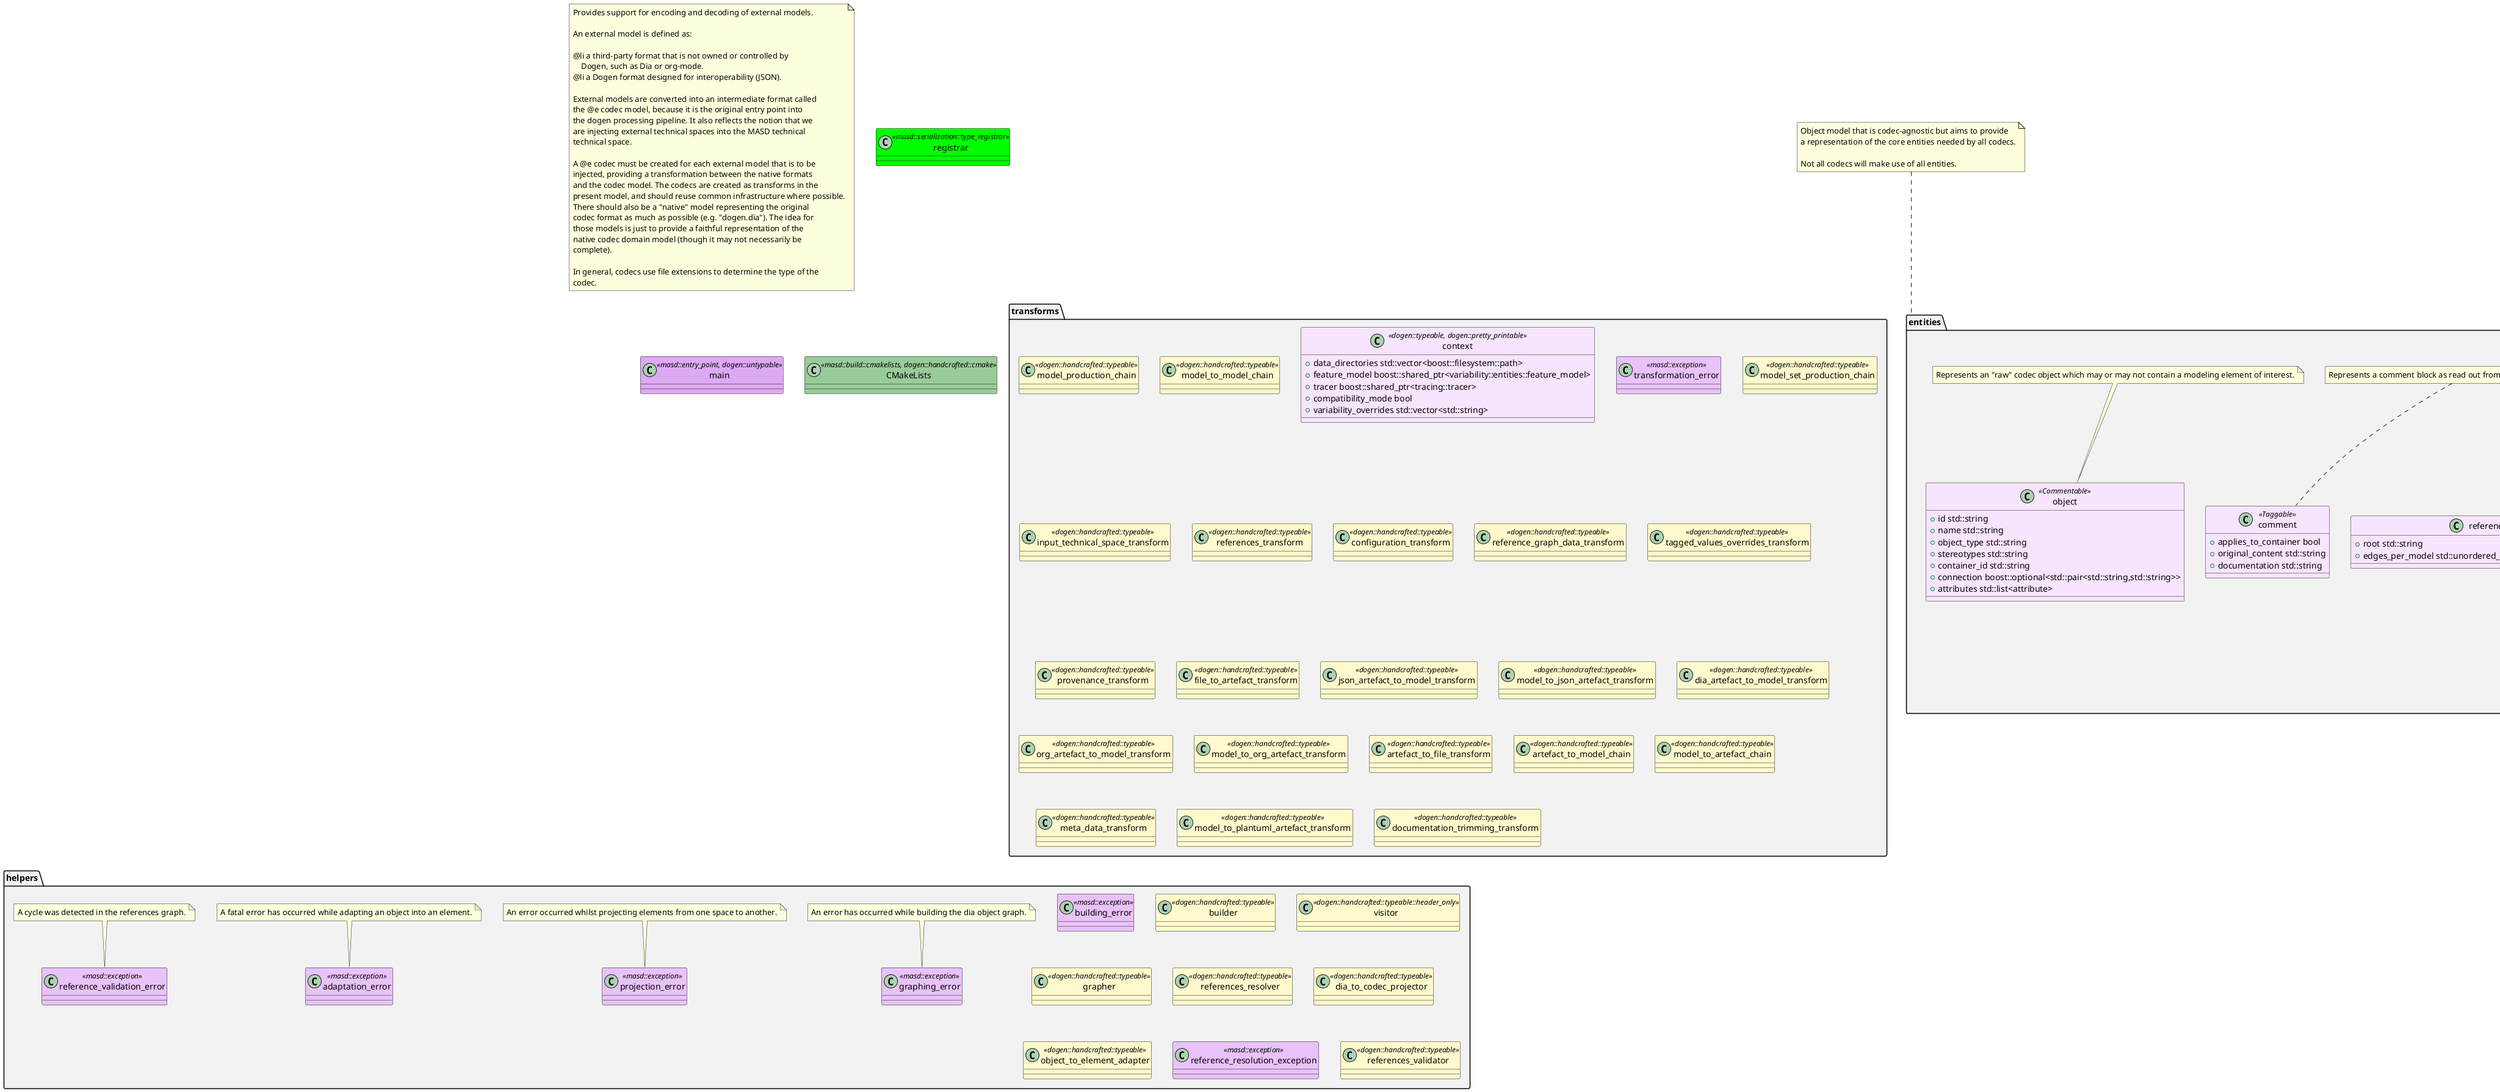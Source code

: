 @startuml
set namespaceSeparator ::
note as N1
Provides support for encoding and decoding of external models.

An external model is defined as:

@li a third-party format that is not owned or controlled by
    Dogen, such as Dia or org-mode.
@li a Dogen format designed for interoperability (JSON).

External models are converted into an intermediate format called
the @e codec model, because it is the original entry point into
the dogen processing pipeline. It also reflects the notion that we
are injecting external technical spaces into the MASD technical
technical space.

A @e codec must be created for each external model that is to be
injected, providing a transformation between the native formats
and the codec model. The codecs are created as transforms in the
present model, and should reuse common infrastructure where possible.
There should also be a "native" model representing the original
codec format as much as possible (e.g. "dogen.dia"). The idea for
those models is just to provide a faithful representation of the
native codec domain model (though it may not necessarily be
complete).

In general, codecs use file extensions to determine the type of the
codec.
end note

namespace transforms #F2F2F2 {
        class model_production_chain <<dogen::handcrafted::typeable>> #FFFACD {
        }

        class model_to_model_chain <<dogen::handcrafted::typeable>> #FFFACD {
        }

        class context <<dogen::typeable, dogen::pretty_printable>> #F7E5FF {
                +{field} data_directories std::vector<boost::filesystem::path>
                +{field} feature_model boost::shared_ptr<variability::entities::feature_model>
                +{field} tracer boost::shared_ptr<tracing::tracer>
                +{field} compatibility_mode bool
                +{field} variability_overrides std::vector<std::string>
        }

        class transformation_error <<masd::exception>> #E8C2F8 {
        }

        class model_set_production_chain <<dogen::handcrafted::typeable>> #FFFACD {
        }

        class input_technical_space_transform <<dogen::handcrafted::typeable>> #FFFACD {
        }

        class references_transform <<dogen::handcrafted::typeable>> #FFFACD {
        }

        class configuration_transform <<dogen::handcrafted::typeable>> #FFFACD {
        }

        class reference_graph_data_transform <<dogen::handcrafted::typeable>> #FFFACD {
        }

        class tagged_values_overrides_transform <<dogen::handcrafted::typeable>> #FFFACD {
        }

        class provenance_transform <<dogen::handcrafted::typeable>> #FFFACD {
        }

        class file_to_artefact_transform <<dogen::handcrafted::typeable>> #FFFACD {
        }

        class json_artefact_to_model_transform <<dogen::handcrafted::typeable>> #FFFACD {
        }

        class model_to_json_artefact_transform <<dogen::handcrafted::typeable>> #FFFACD {
        }

        class dia_artefact_to_model_transform <<dogen::handcrafted::typeable>> #FFFACD {
        }

        class org_artefact_to_model_transform <<dogen::handcrafted::typeable>> #FFFACD {
        }

        class model_to_org_artefact_transform <<dogen::handcrafted::typeable>> #FFFACD {
        }

        class artefact_to_file_transform <<dogen::handcrafted::typeable>> #FFFACD {
        }

        class artefact_to_model_chain <<dogen::handcrafted::typeable>> #FFFACD {
        }

        class model_to_artefact_chain <<dogen::handcrafted::typeable>> #FFFACD {
        }

        class meta_data_transform <<dogen::handcrafted::typeable>> #FFFACD {
        }

        class model_to_plantuml_artefact_transform <<dogen::handcrafted::typeable>> #FFFACD {
        }

        class documentation_trimming_transform <<dogen::handcrafted::typeable>> #FFFACD {
        }

}

namespace entities #F2F2F2 {
        class model <<Element>> #F7E5FF {
                +{field} elements std::list<element>
                +{field} input_technical_space std::string
                +{field} references std::list<std::string>
                +{field} processed_variability_overrides std::unordered_set<std::string>
        }

note top of  model
Represents an external model.
end note

        class element <<Element>> #F7E5FF {
                +{field} parents std::list<std::string>
                +{field} attributes std::list<attribute>
                +{field} fallback_element_type std::string
                +{field} can_be_primitive_underlier bool
                +{field} in_global_module bool
                +{field} can_be_enumeration_underlier bool
                +{field} is_default_enumeration_type bool
                +{field} is_associative_container bool
                +{field} is_floating_point bool
                +{field} containing_element_id identification::entities::codec_id
        }

note top of  element
Represents an element from an external model.
end note

        class attribute <<Element>> #F7E5FF {
                +{field} type std::string
                +{field} value std::string
        }

        class model_set #F7E5FF {
                +{field} target model
                +{field} references std::list<model>
                +{field} reference_graph_data reference_graph_data
        }

        class Taggable <<masd::object_template>> #E3B6F6 {
                +{field} tagged_values std::list<identification::entities::tagged_value>
        }

note top of  Taggable
Ability to contain tagged values.
end note

        class Stereotypable <<masd::object_template>> #E3B6F6 {
                +{field} stereotypes std::list<identification::entities::stereotype>
        }

note top of  Stereotypable
Ability to have stereotypes.
end note

        class Nameable <<masd::object_template>> #E3B6F6 {
                +{field} name identification::entities::name
        }

note top of  Nameable
Ability to have a name.
end note

        class Configurable <<masd::object_template>> #E3B6F6 {
                +{field} configuration boost::shared_ptr<variability::entities::configuration>
        }

note top of  Configurable
Ability to have meta-data associated.
end note

        class DeterminableOrigin <<masd::object_template>> #E3B6F6 {
                +{field} provenance identification::entities::codec_provenance
        }

note top of  DeterminableOrigin
Properties related to the origin of the modeling element.
end note

        class TaggableOverridable <<masd::object_template>> #E3B6F6 {
                +{field} tagged_values_overrides std::list<identification::entities::tagged_value>
        }

note top of  TaggableOverridable
Ability to contain tagged values.
end note

        class Commentable <<masd::object_template>> #E3B6F6 {
                +{field} comment comment
        }

note top of  Commentable
Has the ability to have an associated comment.
end note

        class Element <<masd::object_template>> #E3B6F6 {
        }

entities::Taggable <|-- entities::Element
entities::Stereotypable <|-- entities::Element
entities::Nameable <|-- entities::Element
entities::Configurable <|-- entities::Element
entities::DeterminableOrigin <|-- entities::Element
entities::TaggableOverridable <|-- entities::Element
entities::Commentable <|-- entities::Element
note top of  Element
Consolidates a number of related object templates.
end note

        class reference_graph_data #F7E5FF {
                +{field} root std::string
                +{field} edges_per_model std::unordered_map<std::string, std::list<std::string>>
        }

note top of  reference_graph_data
Contains all the data required to build the graph of references.
end note

        class comment <<Taggable>> #F7E5FF {
                +{field} applies_to_container bool
                +{field} original_content std::string
                +{field} documentation std::string
        }

note top of  comment
Represents a comment block as read out from the codec representation.
end note

        class object <<Commentable>> #F7E5FF {
                +{field} id std::string
                +{field} name std::string
                +{field} object_type std::string
                +{field} stereotypes std::string
                +{field} container_id std::string
                +{field} connection boost::optional<std::pair<std::string,std::string>>
                +{field} attributes std::list<attribute>
        }

note top of  object
Represents an "raw" codec object which may or may not contain a modeling element of interest.
end note

        class artefact #F7E5FF {
                +{field} path boost::filesystem::path
                +{field} codec_name std::string
                +{field} content std::string
        }

}

note top of  entities
Object model that is codec-agnostic but aims to provide
a representation of the core entities needed by all codecs.

Not all codecs will make use of all entities.
end note

namespace helpers #F2F2F2 {
        class building_error <<masd::exception>> #E8C2F8 {
        }

        class builder <<dogen::handcrafted::typeable>> #FFFACD {
        }

        class visitor <<dogen::handcrafted::typeable::header_only>> #FFFACD {
        }

        class grapher <<dogen::handcrafted::typeable>> #FFFACD {
        }

        class graphing_error <<masd::exception>> #E8C2F8 {
        }

note top of  graphing_error
An error has occurred while building the dia object graph.
end note

        class references_resolver <<dogen::handcrafted::typeable>> #FFFACD {
        }

        class dia_to_codec_projector <<dogen::handcrafted::typeable>> #FFFACD {
        }

        class projection_error <<masd::exception>> #E8C2F8 {
        }

note top of  projection_error
An error occurred whilst projecting elements from one space to another.
end note

        class object_to_element_adapter <<dogen::handcrafted::typeable>> #FFFACD {
        }

        class adaptation_error <<masd::exception>> #E8C2F8 {
        }

note top of  adaptation_error
A fatal error has occurred while adapting an object into an element.
end note

        class reference_resolution_exception <<masd::exception>> #E8C2F8 {
        }

        class references_validator <<dogen::handcrafted::typeable>> #FFFACD {
        }

        class reference_validation_error <<masd::exception>> #E8C2F8 {
        }

note top of  reference_validation_error
A cycle was detected in the references graph.
end note

}

namespace features #F2F2F2 {
        class input_technical_space <<masd::variability::feature_bundle>> #BAD7D7 {
                +{field} input_technical_space masd::variability::text
        }

note top of  input_technical_space
Feature bundle for the input technical space.
end note

        class reference <<masd::variability::feature_bundle>> #BAD7D7 {
                +{field} reference masd::variability::text_collection
        }

note top of  reference
Features related to model referencing.
end note

        class initializer <<masd::variability::initializer>> #A9CDCD {
        }

        class uml <<masd::variability::feature_bundle>> #BAD7D7 {
                +{field} dia.comment masd::variability::boolean
        }

note top of  uml
Features related to all UML injectors.
end note

        class meta_data <<masd::variability::feature_bundle>> #BAD7D7 {
                +{field} stereotypes masd::variability::comma_separated
                +{field} type masd::variability::text
                +{field} value masd::variability::text
                +{field} parent masd::variability::comma_separated
                +{field} can_be_primitive_underlier masd::variability::boolean
                +{field} in_global_module masd::variability::boolean
                +{field} can_be_enumeration_underlier masd::variability::boolean
                +{field} is_default_enumeration_type masd::variability::boolean
                +{field} is_associative_container masd::variability::boolean
                +{field} is_floating_point masd::variability::boolean
                +{field} preserve_original masd::variability::boolean
        }

note top of  meta_data
Assorted meta-data.
end note

}

note top of  features
Defines all of the features and feature groups used by
the codec model.
end note

class registrar <<masd::serialization::type_registrar>> #00FF00 {
}

class main <<masd::entry_point, dogen::untypable>> #DDA9F3 {
}

class CMakeLists <<masd::build::cmakelists, dogen::handcrafted::cmake>> #99CB99 {
}

@enduml
